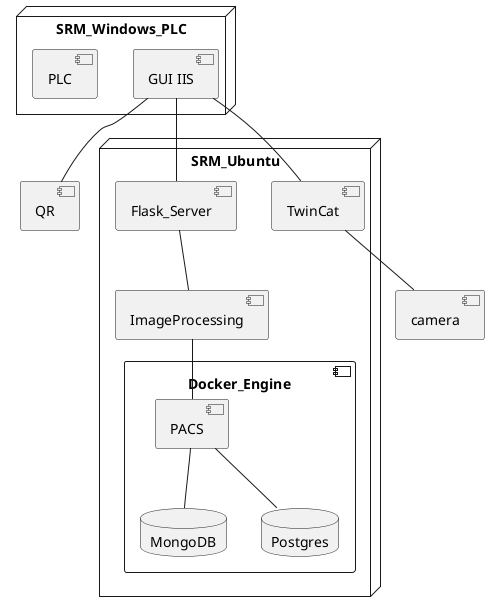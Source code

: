 @startuml

node SRM_Ubuntu{
      [Flask_Server]
      [TwinCat]
      [ImageProcessing]
      
component Docker_Engine{

    database MongoDB
    database Postgres
    [PACS]

} 
}

node SRM_Windows_PLC {
     [GUI IIS]
     [PLC]
}

[GUI IIS]--[TwinCat]
[GUI IIS]--[QR]
[GUI IIS]--[Flask_Server]
[TwinCat]--[camera]
[ImageProcessing] -- [PACS]
[Flask_Server]--[ImageProcessing]
[PACS]--[MongoDB]
[PACS]--[Postgres]

@enduml